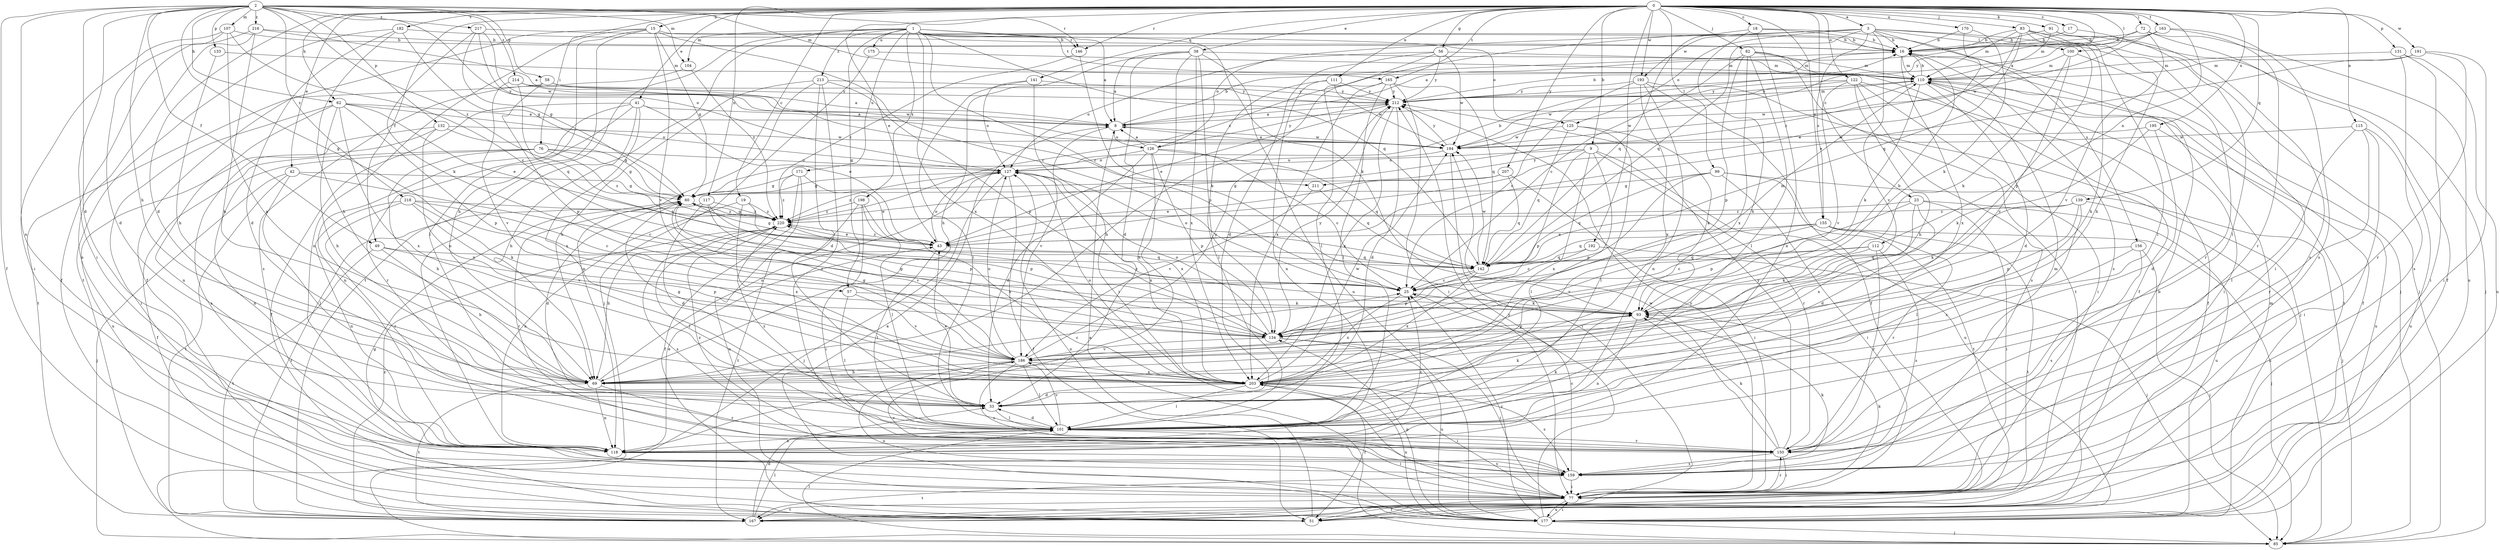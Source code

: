strict digraph  {
0;
1;
2;
3;
8;
9;
15;
16;
17;
18;
19;
23;
25;
33;
38;
41;
42;
43;
49;
51;
56;
57;
58;
60;
62;
69;
72;
76;
77;
82;
83;
85;
91;
93;
99;
100;
101;
104;
107;
110;
111;
112;
115;
117;
118;
122;
125;
126;
127;
131;
132;
133;
134;
139;
141;
142;
146;
150;
155;
156;
159;
163;
165;
167;
170;
171;
175;
177;
182;
186;
191;
192;
193;
194;
195;
198;
203;
207;
211;
212;
213;
214;
216;
217;
218;
220;
0 -> 3  [label=a];
0 -> 8  [label=a];
0 -> 9  [label=b];
0 -> 15  [label=b];
0 -> 17  [label=c];
0 -> 18  [label=c];
0 -> 19  [label=c];
0 -> 23  [label=c];
0 -> 33  [label=d];
0 -> 38  [label=e];
0 -> 41  [label=e];
0 -> 42  [label=e];
0 -> 43  [label=e];
0 -> 49  [label=f];
0 -> 56  [label=g];
0 -> 62  [label=h];
0 -> 72  [label=i];
0 -> 76  [label=i];
0 -> 82  [label=j];
0 -> 83  [label=j];
0 -> 91  [label=k];
0 -> 99  [label=l];
0 -> 100  [label=l];
0 -> 111  [label=n];
0 -> 112  [label=n];
0 -> 115  [label=n];
0 -> 117  [label=n];
0 -> 122  [label=o];
0 -> 131  [label=p];
0 -> 139  [label=q];
0 -> 141  [label=q];
0 -> 146  [label=r];
0 -> 155  [label=s];
0 -> 163  [label=t];
0 -> 165  [label=t];
0 -> 170  [label=u];
0 -> 182  [label=v];
0 -> 191  [label=w];
0 -> 192  [label=w];
0 -> 193  [label=w];
0 -> 195  [label=x];
0 -> 207  [label=y];
1 -> 8  [label=a];
1 -> 25  [label=c];
1 -> 57  [label=g];
1 -> 93  [label=k];
1 -> 104  [label=m];
1 -> 118  [label=n];
1 -> 125  [label=o];
1 -> 142  [label=q];
1 -> 146  [label=r];
1 -> 165  [label=t];
1 -> 167  [label=t];
1 -> 171  [label=u];
1 -> 175  [label=u];
1 -> 198  [label=x];
1 -> 203  [label=x];
1 -> 213  [label=z];
2 -> 33  [label=d];
2 -> 49  [label=f];
2 -> 51  [label=f];
2 -> 57  [label=g];
2 -> 58  [label=g];
2 -> 62  [label=h];
2 -> 69  [label=h];
2 -> 77  [label=i];
2 -> 104  [label=m];
2 -> 107  [label=m];
2 -> 110  [label=m];
2 -> 118  [label=n];
2 -> 132  [label=p];
2 -> 133  [label=p];
2 -> 146  [label=r];
2 -> 211  [label=y];
2 -> 214  [label=z];
2 -> 216  [label=z];
2 -> 217  [label=z];
2 -> 218  [label=z];
2 -> 220  [label=z];
3 -> 16  [label=b];
3 -> 77  [label=i];
3 -> 85  [label=j];
3 -> 100  [label=l];
3 -> 125  [label=o];
3 -> 126  [label=o];
3 -> 142  [label=q];
3 -> 155  [label=s];
3 -> 156  [label=s];
3 -> 186  [label=v];
3 -> 193  [label=w];
3 -> 220  [label=z];
8 -> 16  [label=b];
8 -> 126  [label=o];
8 -> 186  [label=v];
8 -> 194  [label=w];
9 -> 101  [label=l];
9 -> 127  [label=o];
9 -> 134  [label=p];
9 -> 150  [label=r];
9 -> 177  [label=u];
9 -> 203  [label=x];
9 -> 211  [label=y];
15 -> 16  [label=b];
15 -> 25  [label=c];
15 -> 51  [label=f];
15 -> 60  [label=g];
15 -> 69  [label=h];
15 -> 101  [label=l];
15 -> 118  [label=n];
15 -> 186  [label=v];
16 -> 110  [label=m];
16 -> 159  [label=s];
16 -> 203  [label=x];
17 -> 16  [label=b];
17 -> 101  [label=l];
18 -> 16  [label=b];
18 -> 69  [label=h];
18 -> 85  [label=j];
18 -> 118  [label=n];
18 -> 142  [label=q];
19 -> 118  [label=n];
19 -> 134  [label=p];
19 -> 203  [label=x];
19 -> 220  [label=z];
23 -> 33  [label=d];
23 -> 77  [label=i];
23 -> 134  [label=p];
23 -> 177  [label=u];
23 -> 203  [label=x];
23 -> 220  [label=z];
25 -> 93  [label=k];
25 -> 110  [label=m];
25 -> 203  [label=x];
33 -> 43  [label=e];
33 -> 93  [label=k];
33 -> 101  [label=l];
38 -> 8  [label=a];
38 -> 33  [label=d];
38 -> 69  [label=h];
38 -> 110  [label=m];
38 -> 118  [label=n];
38 -> 134  [label=p];
38 -> 177  [label=u];
38 -> 203  [label=x];
41 -> 8  [label=a];
41 -> 43  [label=e];
41 -> 51  [label=f];
41 -> 69  [label=h];
41 -> 118  [label=n];
41 -> 150  [label=r];
41 -> 203  [label=x];
42 -> 25  [label=c];
42 -> 60  [label=g];
42 -> 85  [label=j];
42 -> 101  [label=l];
42 -> 167  [label=t];
43 -> 60  [label=g];
43 -> 101  [label=l];
43 -> 127  [label=o];
43 -> 142  [label=q];
43 -> 220  [label=z];
49 -> 69  [label=h];
49 -> 134  [label=p];
49 -> 142  [label=q];
49 -> 167  [label=t];
51 -> 127  [label=o];
56 -> 33  [label=d];
56 -> 101  [label=l];
56 -> 110  [label=m];
56 -> 127  [label=o];
56 -> 194  [label=w];
56 -> 212  [label=y];
57 -> 93  [label=k];
57 -> 101  [label=l];
57 -> 186  [label=v];
58 -> 8  [label=a];
58 -> 134  [label=p];
58 -> 167  [label=t];
58 -> 212  [label=y];
60 -> 16  [label=b];
60 -> 33  [label=d];
60 -> 150  [label=r];
60 -> 220  [label=z];
62 -> 8  [label=a];
62 -> 43  [label=e];
62 -> 69  [label=h];
62 -> 77  [label=i];
62 -> 118  [label=n];
62 -> 127  [label=o];
62 -> 134  [label=p];
62 -> 203  [label=x];
69 -> 25  [label=c];
69 -> 118  [label=n];
69 -> 127  [label=o];
69 -> 150  [label=r];
69 -> 167  [label=t];
72 -> 8  [label=a];
72 -> 16  [label=b];
72 -> 51  [label=f];
72 -> 177  [label=u];
72 -> 186  [label=v];
76 -> 51  [label=f];
76 -> 60  [label=g];
76 -> 69  [label=h];
76 -> 118  [label=n];
76 -> 127  [label=o];
76 -> 220  [label=z];
77 -> 51  [label=f];
77 -> 60  [label=g];
77 -> 93  [label=k];
77 -> 150  [label=r];
77 -> 167  [label=t];
77 -> 177  [label=u];
77 -> 212  [label=y];
82 -> 25  [label=c];
82 -> 51  [label=f];
82 -> 101  [label=l];
82 -> 110  [label=m];
82 -> 134  [label=p];
82 -> 167  [label=t];
82 -> 203  [label=x];
83 -> 16  [label=b];
83 -> 69  [label=h];
83 -> 85  [label=j];
83 -> 101  [label=l];
83 -> 110  [label=m];
83 -> 134  [label=p];
83 -> 142  [label=q];
83 -> 220  [label=z];
85 -> 8  [label=a];
85 -> 101  [label=l];
91 -> 16  [label=b];
91 -> 69  [label=h];
91 -> 110  [label=m];
91 -> 159  [label=s];
93 -> 16  [label=b];
93 -> 118  [label=n];
93 -> 134  [label=p];
93 -> 220  [label=z];
99 -> 60  [label=g];
99 -> 77  [label=i];
99 -> 85  [label=j];
99 -> 134  [label=p];
99 -> 142  [label=q];
99 -> 167  [label=t];
100 -> 93  [label=k];
100 -> 110  [label=m];
100 -> 150  [label=r];
100 -> 186  [label=v];
101 -> 33  [label=d];
101 -> 77  [label=i];
101 -> 93  [label=k];
101 -> 118  [label=n];
101 -> 150  [label=r];
101 -> 186  [label=v];
101 -> 220  [label=z];
104 -> 159  [label=s];
104 -> 220  [label=z];
107 -> 16  [label=b];
107 -> 25  [label=c];
107 -> 33  [label=d];
107 -> 77  [label=i];
107 -> 203  [label=x];
110 -> 16  [label=b];
110 -> 33  [label=d];
110 -> 51  [label=f];
110 -> 77  [label=i];
110 -> 93  [label=k];
110 -> 167  [label=t];
110 -> 194  [label=w];
110 -> 212  [label=y];
111 -> 101  [label=l];
111 -> 118  [label=n];
111 -> 194  [label=w];
111 -> 212  [label=y];
112 -> 25  [label=c];
112 -> 93  [label=k];
112 -> 142  [label=q];
112 -> 150  [label=r];
112 -> 159  [label=s];
115 -> 77  [label=i];
115 -> 101  [label=l];
115 -> 150  [label=r];
115 -> 177  [label=u];
115 -> 194  [label=w];
117 -> 33  [label=d];
117 -> 134  [label=p];
117 -> 167  [label=t];
117 -> 186  [label=v];
117 -> 220  [label=z];
118 -> 25  [label=c];
118 -> 43  [label=e];
118 -> 159  [label=s];
122 -> 51  [label=f];
122 -> 69  [label=h];
122 -> 77  [label=i];
122 -> 159  [label=s];
122 -> 186  [label=v];
122 -> 194  [label=w];
122 -> 212  [label=y];
125 -> 93  [label=k];
125 -> 101  [label=l];
125 -> 142  [label=q];
125 -> 194  [label=w];
126 -> 8  [label=a];
126 -> 25  [label=c];
126 -> 33  [label=d];
126 -> 127  [label=o];
126 -> 134  [label=p];
126 -> 142  [label=q];
126 -> 203  [label=x];
126 -> 212  [label=y];
127 -> 51  [label=f];
127 -> 60  [label=g];
127 -> 85  [label=j];
127 -> 203  [label=x];
127 -> 220  [label=z];
131 -> 77  [label=i];
131 -> 110  [label=m];
131 -> 159  [label=s];
131 -> 177  [label=u];
132 -> 60  [label=g];
132 -> 159  [label=s];
132 -> 177  [label=u];
132 -> 194  [label=w];
132 -> 203  [label=x];
133 -> 69  [label=h];
133 -> 110  [label=m];
134 -> 60  [label=g];
134 -> 77  [label=i];
134 -> 127  [label=o];
134 -> 177  [label=u];
134 -> 186  [label=v];
134 -> 212  [label=y];
139 -> 93  [label=k];
139 -> 101  [label=l];
139 -> 134  [label=p];
139 -> 177  [label=u];
139 -> 220  [label=z];
141 -> 77  [label=i];
141 -> 101  [label=l];
141 -> 127  [label=o];
141 -> 212  [label=y];
142 -> 25  [label=c];
142 -> 127  [label=o];
142 -> 134  [label=p];
142 -> 194  [label=w];
142 -> 203  [label=x];
146 -> 93  [label=k];
146 -> 220  [label=z];
150 -> 77  [label=i];
150 -> 93  [label=k];
150 -> 110  [label=m];
150 -> 159  [label=s];
150 -> 194  [label=w];
150 -> 212  [label=y];
150 -> 220  [label=z];
155 -> 43  [label=e];
155 -> 85  [label=j];
155 -> 142  [label=q];
155 -> 150  [label=r];
155 -> 167  [label=t];
155 -> 186  [label=v];
156 -> 85  [label=j];
156 -> 142  [label=q];
156 -> 159  [label=s];
156 -> 203  [label=x];
159 -> 25  [label=c];
159 -> 77  [label=i];
159 -> 93  [label=k];
159 -> 167  [label=t];
159 -> 186  [label=v];
163 -> 16  [label=b];
163 -> 150  [label=r];
163 -> 159  [label=s];
163 -> 194  [label=w];
163 -> 212  [label=y];
165 -> 69  [label=h];
165 -> 77  [label=i];
165 -> 101  [label=l];
165 -> 142  [label=q];
165 -> 203  [label=x];
165 -> 212  [label=y];
167 -> 16  [label=b];
167 -> 33  [label=d];
167 -> 101  [label=l];
167 -> 110  [label=m];
167 -> 220  [label=z];
170 -> 16  [label=b];
170 -> 43  [label=e];
170 -> 93  [label=k];
171 -> 43  [label=e];
171 -> 51  [label=f];
171 -> 60  [label=g];
171 -> 177  [label=u];
171 -> 220  [label=z];
175 -> 85  [label=j];
175 -> 110  [label=m];
177 -> 8  [label=a];
177 -> 25  [label=c];
177 -> 77  [label=i];
177 -> 85  [label=j];
177 -> 134  [label=p];
177 -> 203  [label=x];
177 -> 212  [label=y];
182 -> 16  [label=b];
182 -> 33  [label=d];
182 -> 60  [label=g];
182 -> 69  [label=h];
182 -> 167  [label=t];
186 -> 60  [label=g];
186 -> 69  [label=h];
186 -> 101  [label=l];
186 -> 127  [label=o];
186 -> 159  [label=s];
186 -> 177  [label=u];
186 -> 203  [label=x];
186 -> 212  [label=y];
191 -> 43  [label=e];
191 -> 77  [label=i];
191 -> 110  [label=m];
191 -> 150  [label=r];
192 -> 25  [label=c];
192 -> 85  [label=j];
192 -> 142  [label=q];
193 -> 25  [label=c];
193 -> 51  [label=f];
193 -> 85  [label=j];
193 -> 118  [label=n];
193 -> 203  [label=x];
193 -> 212  [label=y];
194 -> 8  [label=a];
194 -> 77  [label=i];
194 -> 127  [label=o];
194 -> 212  [label=y];
195 -> 33  [label=d];
195 -> 93  [label=k];
195 -> 177  [label=u];
195 -> 194  [label=w];
198 -> 77  [label=i];
198 -> 101  [label=l];
198 -> 167  [label=t];
198 -> 203  [label=x];
198 -> 220  [label=z];
203 -> 33  [label=d];
203 -> 51  [label=f];
203 -> 60  [label=g];
203 -> 77  [label=i];
203 -> 101  [label=l];
203 -> 127  [label=o];
203 -> 159  [label=s];
203 -> 194  [label=w];
207 -> 43  [label=e];
207 -> 60  [label=g];
207 -> 77  [label=i];
207 -> 142  [label=q];
211 -> 142  [label=q];
211 -> 186  [label=v];
212 -> 8  [label=a];
212 -> 16  [label=b];
212 -> 33  [label=d];
212 -> 43  [label=e];
212 -> 110  [label=m];
212 -> 203  [label=x];
213 -> 33  [label=d];
213 -> 69  [label=h];
213 -> 118  [label=n];
213 -> 134  [label=p];
213 -> 150  [label=r];
213 -> 212  [label=y];
214 -> 142  [label=q];
214 -> 186  [label=v];
214 -> 194  [label=w];
214 -> 212  [label=y];
216 -> 8  [label=a];
216 -> 16  [label=b];
216 -> 51  [label=f];
216 -> 69  [label=h];
216 -> 159  [label=s];
217 -> 16  [label=b];
217 -> 60  [label=g];
217 -> 93  [label=k];
217 -> 127  [label=o];
217 -> 194  [label=w];
218 -> 25  [label=c];
218 -> 93  [label=k];
218 -> 118  [label=n];
218 -> 150  [label=r];
218 -> 186  [label=v];
218 -> 220  [label=z];
220 -> 43  [label=e];
220 -> 60  [label=g];
220 -> 69  [label=h];
220 -> 101  [label=l];
220 -> 159  [label=s];
}
